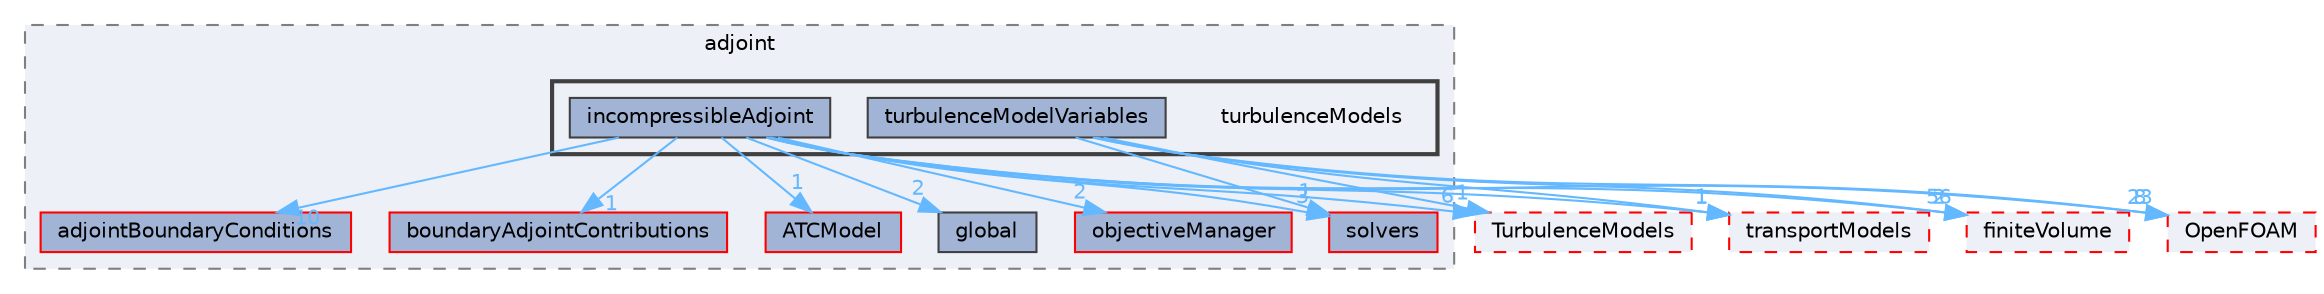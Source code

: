 digraph "src/optimisation/adjointOptimisation/adjoint/turbulenceModels"
{
 // LATEX_PDF_SIZE
  bgcolor="transparent";
  edge [fontname=Helvetica,fontsize=10,labelfontname=Helvetica,labelfontsize=10];
  node [fontname=Helvetica,fontsize=10,shape=box,height=0.2,width=0.4];
  compound=true
  subgraph clusterdir_ec068ce9daa9333922b6d138eb1e178a {
    graph [ bgcolor="#edf0f7", pencolor="grey50", label="adjoint", fontname=Helvetica,fontsize=10 style="filled,dashed", URL="dir_ec068ce9daa9333922b6d138eb1e178a.html",tooltip=""]
  dir_1784f822592d39f816c839dc1a098cdb [label="adjointBoundaryConditions", fillcolor="#a2b4d6", color="red", style="filled", URL="dir_1784f822592d39f816c839dc1a098cdb.html",tooltip=""];
  dir_3c0395a0b3704d24024ddd387bcbaf66 [label="boundaryAdjointContributions", fillcolor="#a2b4d6", color="red", style="filled", URL="dir_3c0395a0b3704d24024ddd387bcbaf66.html",tooltip=""];
  dir_6019e2ba756911614deb7d1618097af1 [label="ATCModel", fillcolor="#a2b4d6", color="red", style="filled", URL="dir_6019e2ba756911614deb7d1618097af1.html",tooltip=""];
  dir_dd56dc4c5f6c51768e20e60d3fce2a94 [label="global", fillcolor="#a2b4d6", color="grey25", style="filled", URL="dir_dd56dc4c5f6c51768e20e60d3fce2a94.html",tooltip=""];
  dir_df4d411816fa2103c27e0f87f824bd4d [label="objectiveManager", fillcolor="#a2b4d6", color="red", style="filled", URL="dir_df4d411816fa2103c27e0f87f824bd4d.html",tooltip=""];
  dir_f1ea2e00111d8324be054b4e32e6ee53 [label="solvers", fillcolor="#a2b4d6", color="red", style="filled", URL="dir_f1ea2e00111d8324be054b4e32e6ee53.html",tooltip=""];
  subgraph clusterdir_65c5a1cbdce3964d4a2bd5a2c0168e6b {
    graph [ bgcolor="#edf0f7", pencolor="grey25", label="", fontname=Helvetica,fontsize=10 style="filled,bold", URL="dir_65c5a1cbdce3964d4a2bd5a2c0168e6b.html",tooltip=""]
    dir_65c5a1cbdce3964d4a2bd5a2c0168e6b [shape=plaintext, label="turbulenceModels"];
  dir_2faf1506b7d3bfc67479a0cb5dfaec79 [label="incompressibleAdjoint", fillcolor="#a2b4d6", color="grey25", style="filled", URL="dir_2faf1506b7d3bfc67479a0cb5dfaec79.html",tooltip=""];
  dir_3e59f9fa29d9fbd3d58e9384844662be [label="turbulenceModelVariables", fillcolor="#a2b4d6", color="grey25", style="filled", URL="dir_3e59f9fa29d9fbd3d58e9384844662be.html",tooltip=""];
  }
  }
  dir_1eda626aeac0f0ad2848c36acaa5d501 [label="TurbulenceModels", fillcolor="#edf0f7", color="red", style="filled,dashed", URL="dir_1eda626aeac0f0ad2848c36acaa5d501.html",tooltip=""];
  dir_9415e59289a6feeb24164dafa70a594f [label="transportModels", fillcolor="#edf0f7", color="red", style="filled,dashed", URL="dir_9415e59289a6feeb24164dafa70a594f.html",tooltip=""];
  dir_9bd15774b555cf7259a6fa18f99fe99b [label="finiteVolume", fillcolor="#edf0f7", color="red", style="filled,dashed", URL="dir_9bd15774b555cf7259a6fa18f99fe99b.html",tooltip=""];
  dir_c5473ff19b20e6ec4dfe5c310b3778a8 [label="OpenFOAM", fillcolor="#edf0f7", color="red", style="filled,dashed", URL="dir_c5473ff19b20e6ec4dfe5c310b3778a8.html",tooltip=""];
  dir_2faf1506b7d3bfc67479a0cb5dfaec79->dir_1784f822592d39f816c839dc1a098cdb [headlabel="10", labeldistance=1.5 headhref="dir_001823_000033.html" href="dir_001823_000033.html" color="steelblue1" fontcolor="steelblue1"];
  dir_2faf1506b7d3bfc67479a0cb5dfaec79->dir_1eda626aeac0f0ad2848c36acaa5d501 [headlabel="6", labeldistance=1.5 headhref="dir_001823_004143.html" href="dir_001823_004143.html" color="steelblue1" fontcolor="steelblue1"];
  dir_2faf1506b7d3bfc67479a0cb5dfaec79->dir_3c0395a0b3704d24024ddd387bcbaf66 [headlabel="1", labeldistance=1.5 headhref="dir_001823_000324.html" href="dir_001823_000324.html" color="steelblue1" fontcolor="steelblue1"];
  dir_2faf1506b7d3bfc67479a0cb5dfaec79->dir_6019e2ba756911614deb7d1618097af1 [headlabel="1", labeldistance=1.5 headhref="dir_001823_000135.html" href="dir_001823_000135.html" color="steelblue1" fontcolor="steelblue1"];
  dir_2faf1506b7d3bfc67479a0cb5dfaec79->dir_9415e59289a6feeb24164dafa70a594f [headlabel="1", labeldistance=1.5 headhref="dir_001823_004112.html" href="dir_001823_004112.html" color="steelblue1" fontcolor="steelblue1"];
  dir_2faf1506b7d3bfc67479a0cb5dfaec79->dir_9bd15774b555cf7259a6fa18f99fe99b [headlabel="56", labeldistance=1.5 headhref="dir_001823_001387.html" href="dir_001823_001387.html" color="steelblue1" fontcolor="steelblue1"];
  dir_2faf1506b7d3bfc67479a0cb5dfaec79->dir_c5473ff19b20e6ec4dfe5c310b3778a8 [headlabel="23", labeldistance=1.5 headhref="dir_001823_002695.html" href="dir_001823_002695.html" color="steelblue1" fontcolor="steelblue1"];
  dir_2faf1506b7d3bfc67479a0cb5dfaec79->dir_dd56dc4c5f6c51768e20e60d3fce2a94 [headlabel="2", labeldistance=1.5 headhref="dir_001823_001646.html" href="dir_001823_001646.html" color="steelblue1" fontcolor="steelblue1"];
  dir_2faf1506b7d3bfc67479a0cb5dfaec79->dir_df4d411816fa2103c27e0f87f824bd4d [headlabel="2", labeldistance=1.5 headhref="dir_001823_002662.html" href="dir_001823_002662.html" color="steelblue1" fontcolor="steelblue1"];
  dir_2faf1506b7d3bfc67479a0cb5dfaec79->dir_f1ea2e00111d8324be054b4e32e6ee53 [headlabel="3", labeldistance=1.5 headhref="dir_001823_003659.html" href="dir_001823_003659.html" color="steelblue1" fontcolor="steelblue1"];
  dir_3e59f9fa29d9fbd3d58e9384844662be->dir_1eda626aeac0f0ad2848c36acaa5d501 [headlabel="1", labeldistance=1.5 headhref="dir_004145_004143.html" href="dir_004145_004143.html" color="steelblue1" fontcolor="steelblue1"];
  dir_3e59f9fa29d9fbd3d58e9384844662be->dir_9415e59289a6feeb24164dafa70a594f [headlabel="1", labeldistance=1.5 headhref="dir_004145_004112.html" href="dir_004145_004112.html" color="steelblue1" fontcolor="steelblue1"];
  dir_3e59f9fa29d9fbd3d58e9384844662be->dir_9bd15774b555cf7259a6fa18f99fe99b [headlabel="2", labeldistance=1.5 headhref="dir_004145_001387.html" href="dir_004145_001387.html" color="steelblue1" fontcolor="steelblue1"];
  dir_3e59f9fa29d9fbd3d58e9384844662be->dir_c5473ff19b20e6ec4dfe5c310b3778a8 [headlabel="8", labeldistance=1.5 headhref="dir_004145_002695.html" href="dir_004145_002695.html" color="steelblue1" fontcolor="steelblue1"];
  dir_3e59f9fa29d9fbd3d58e9384844662be->dir_f1ea2e00111d8324be054b4e32e6ee53 [headlabel="1", labeldistance=1.5 headhref="dir_004145_003659.html" href="dir_004145_003659.html" color="steelblue1" fontcolor="steelblue1"];
}
